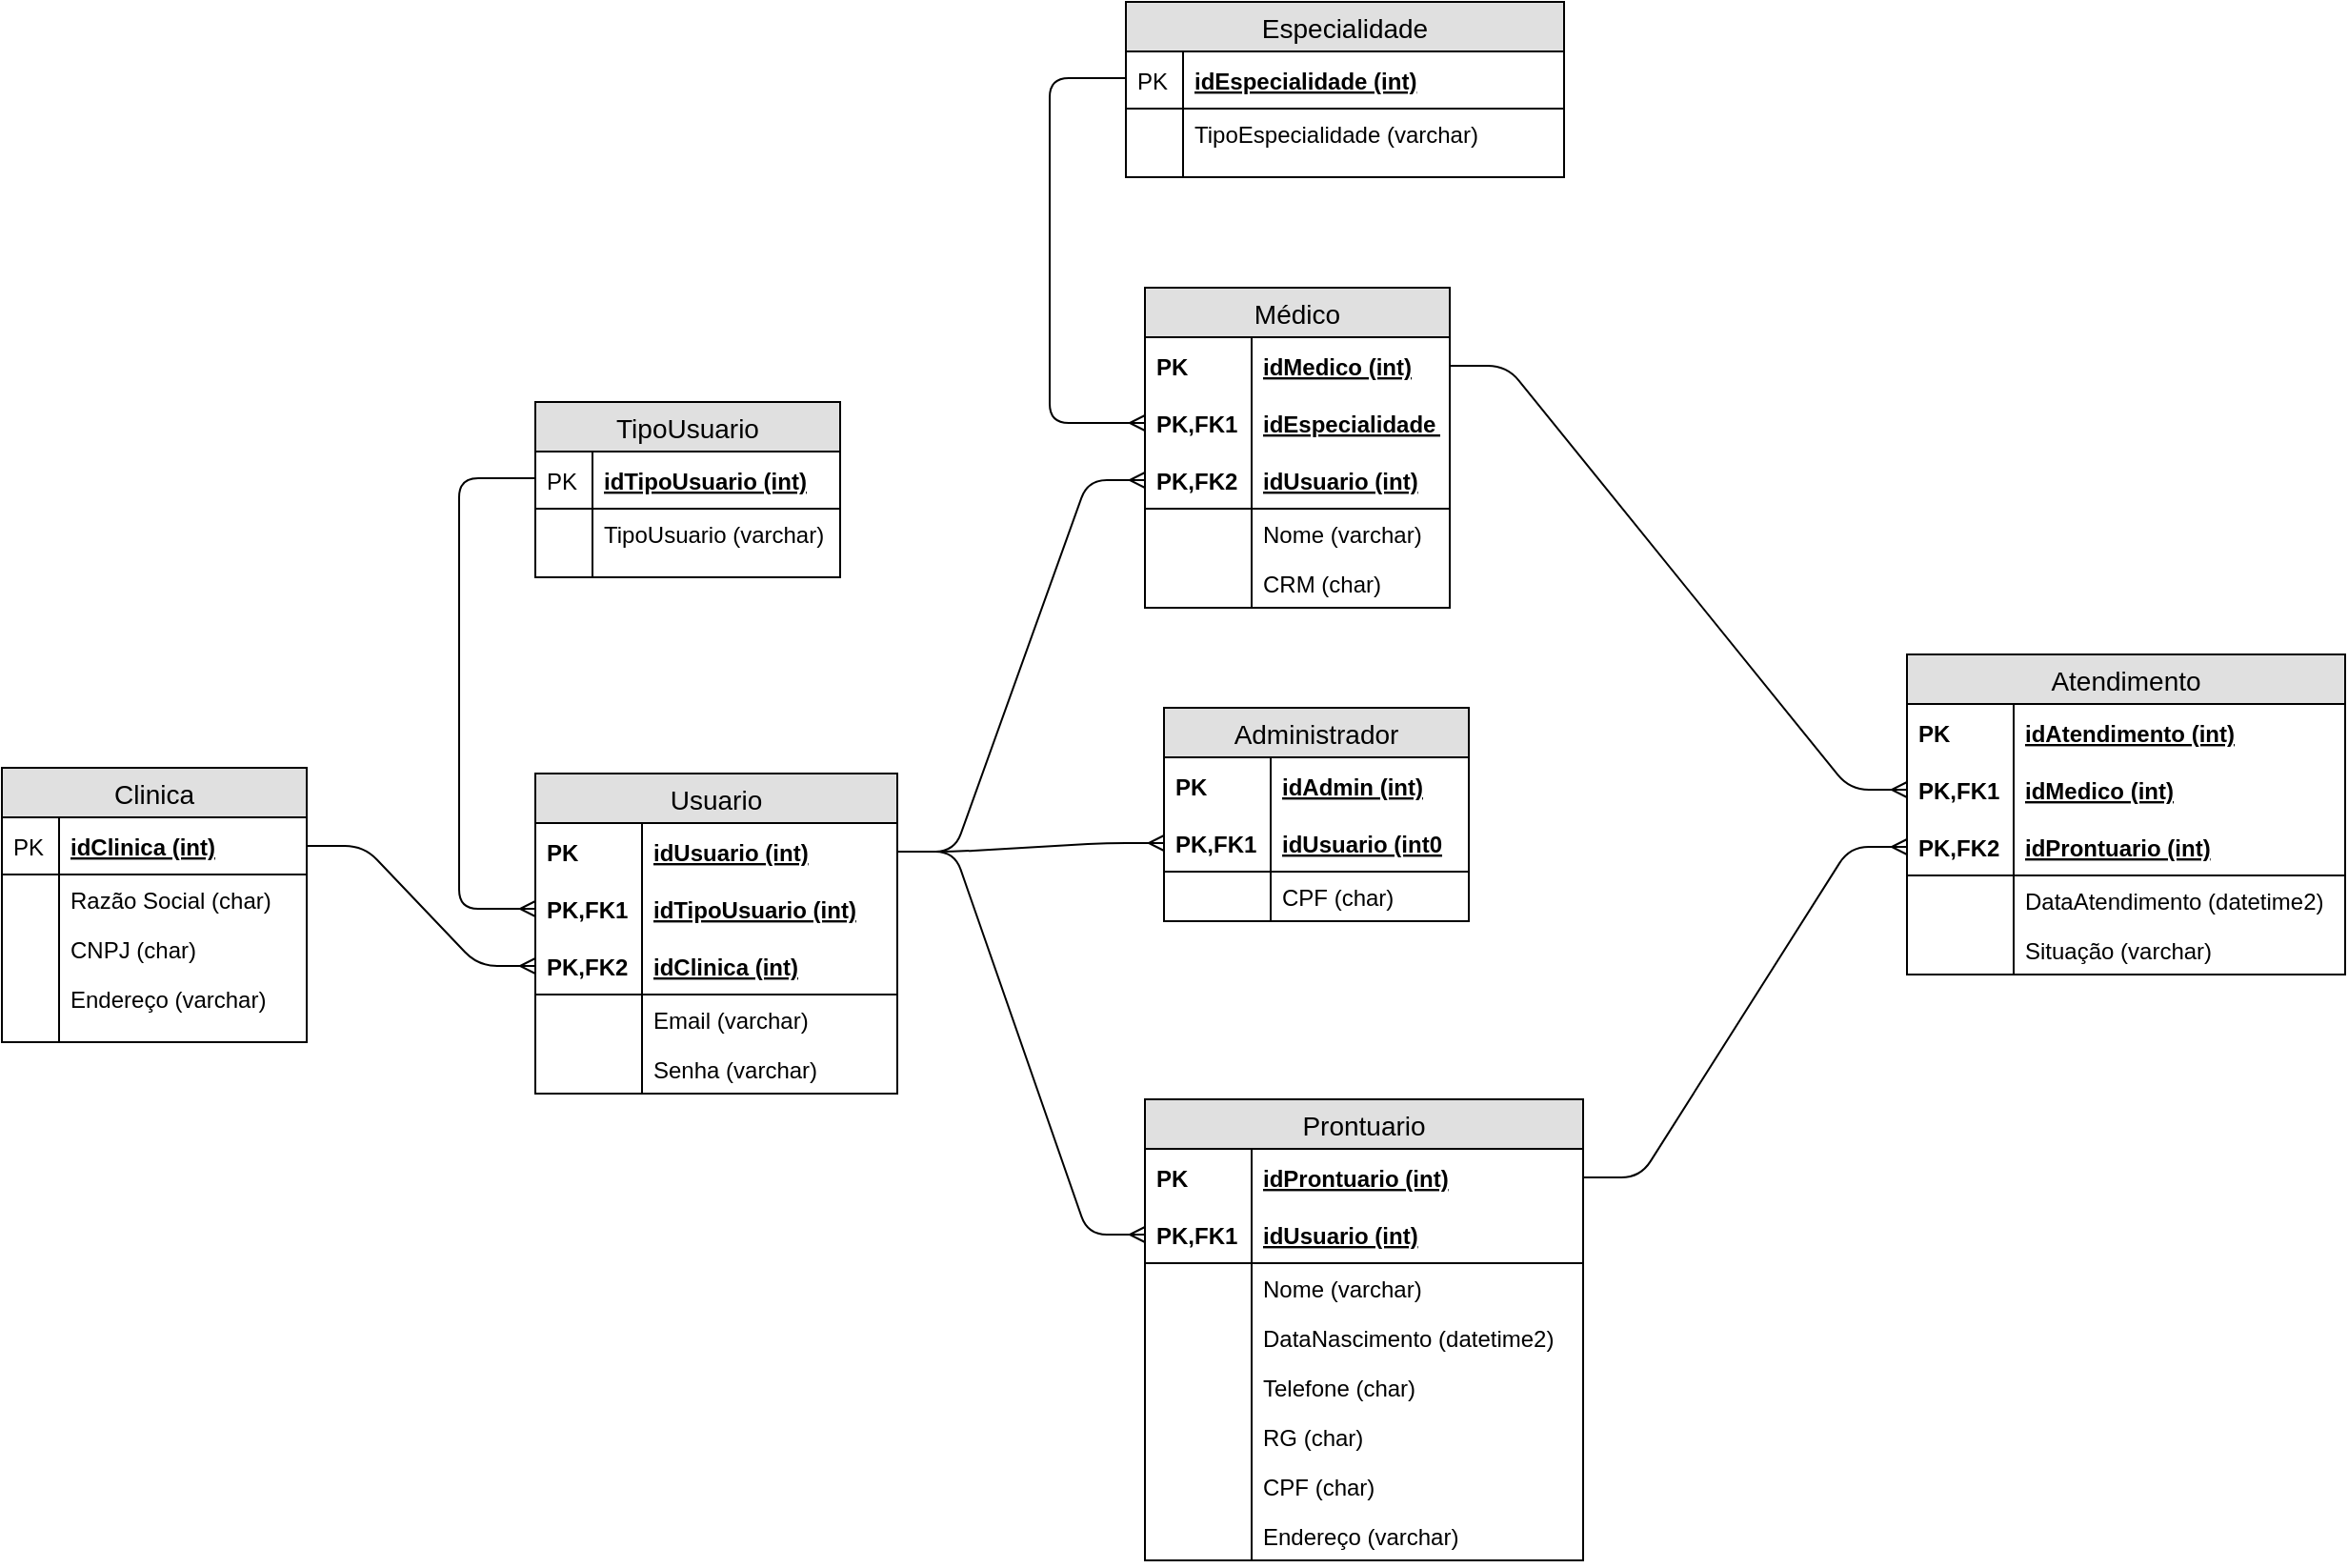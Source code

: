 <mxfile version="12.6.7" type="github" pages="2"><diagram id="nTT28Jv5tT0PlfxG2WVq" name="Lógico"><mxGraphModel dx="1483" dy="846" grid="1" gridSize="10" guides="1" tooltips="1" connect="1" arrows="1" fold="1" page="1" pageScale="1" pageWidth="827" pageHeight="1169" math="0" shadow="0"><root><mxCell id="BSxaCQXPaloeVbBhU0CN-0"/><mxCell id="BSxaCQXPaloeVbBhU0CN-1" parent="BSxaCQXPaloeVbBhU0CN-0"/><mxCell id="BSxaCQXPaloeVbBhU0CN-2" value="Clinica" style="swimlane;fontStyle=0;childLayout=stackLayout;horizontal=1;startSize=26;fillColor=#e0e0e0;horizontalStack=0;resizeParent=1;resizeParentMax=0;resizeLast=0;collapsible=1;marginBottom=0;swimlaneFillColor=#ffffff;align=center;fontSize=14;" parent="BSxaCQXPaloeVbBhU0CN-1" vertex="1"><mxGeometry x="260" y="577" width="160" height="144" as="geometry"/></mxCell><mxCell id="BSxaCQXPaloeVbBhU0CN-3" value="idClinica (int)" style="shape=partialRectangle;top=0;left=0;right=0;bottom=1;align=left;verticalAlign=middle;fillColor=none;spacingLeft=34;spacingRight=4;overflow=hidden;rotatable=0;points=[[0,0.5],[1,0.5]];portConstraint=eastwest;dropTarget=0;fontStyle=5;fontSize=12;" parent="BSxaCQXPaloeVbBhU0CN-2" vertex="1"><mxGeometry y="26" width="160" height="30" as="geometry"/></mxCell><mxCell id="BSxaCQXPaloeVbBhU0CN-4" value="PK" style="shape=partialRectangle;top=0;left=0;bottom=0;fillColor=none;align=left;verticalAlign=middle;spacingLeft=4;spacingRight=4;overflow=hidden;rotatable=0;points=[];portConstraint=eastwest;part=1;fontSize=12;" parent="BSxaCQXPaloeVbBhU0CN-3" vertex="1" connectable="0"><mxGeometry width="30" height="30" as="geometry"/></mxCell><mxCell id="BSxaCQXPaloeVbBhU0CN-5" value="Razão Social (char)" style="shape=partialRectangle;top=0;left=0;right=0;bottom=0;align=left;verticalAlign=top;fillColor=none;spacingLeft=34;spacingRight=4;overflow=hidden;rotatable=0;points=[[0,0.5],[1,0.5]];portConstraint=eastwest;dropTarget=0;fontSize=12;" parent="BSxaCQXPaloeVbBhU0CN-2" vertex="1"><mxGeometry y="56" width="160" height="26" as="geometry"/></mxCell><mxCell id="BSxaCQXPaloeVbBhU0CN-6" value="" style="shape=partialRectangle;top=0;left=0;bottom=0;fillColor=none;align=left;verticalAlign=top;spacingLeft=4;spacingRight=4;overflow=hidden;rotatable=0;points=[];portConstraint=eastwest;part=1;fontSize=12;" parent="BSxaCQXPaloeVbBhU0CN-5" vertex="1" connectable="0"><mxGeometry width="30" height="26" as="geometry"/></mxCell><mxCell id="BSxaCQXPaloeVbBhU0CN-7" value="CNPJ (char)" style="shape=partialRectangle;top=0;left=0;right=0;bottom=0;align=left;verticalAlign=top;fillColor=none;spacingLeft=34;spacingRight=4;overflow=hidden;rotatable=0;points=[[0,0.5],[1,0.5]];portConstraint=eastwest;dropTarget=0;fontSize=12;" parent="BSxaCQXPaloeVbBhU0CN-2" vertex="1"><mxGeometry y="82" width="160" height="26" as="geometry"/></mxCell><mxCell id="BSxaCQXPaloeVbBhU0CN-8" value="" style="shape=partialRectangle;top=0;left=0;bottom=0;fillColor=none;align=left;verticalAlign=top;spacingLeft=4;spacingRight=4;overflow=hidden;rotatable=0;points=[];portConstraint=eastwest;part=1;fontSize=12;" parent="BSxaCQXPaloeVbBhU0CN-7" vertex="1" connectable="0"><mxGeometry width="30" height="26" as="geometry"/></mxCell><mxCell id="BSxaCQXPaloeVbBhU0CN-9" value="Endereço (varchar)" style="shape=partialRectangle;top=0;left=0;right=0;bottom=0;align=left;verticalAlign=top;fillColor=none;spacingLeft=34;spacingRight=4;overflow=hidden;rotatable=0;points=[[0,0.5],[1,0.5]];portConstraint=eastwest;dropTarget=0;fontSize=12;" parent="BSxaCQXPaloeVbBhU0CN-2" vertex="1"><mxGeometry y="108" width="160" height="26" as="geometry"/></mxCell><mxCell id="BSxaCQXPaloeVbBhU0CN-10" value="" style="shape=partialRectangle;top=0;left=0;bottom=0;fillColor=none;align=left;verticalAlign=top;spacingLeft=4;spacingRight=4;overflow=hidden;rotatable=0;points=[];portConstraint=eastwest;part=1;fontSize=12;" parent="BSxaCQXPaloeVbBhU0CN-9" vertex="1" connectable="0"><mxGeometry width="30" height="26" as="geometry"/></mxCell><mxCell id="BSxaCQXPaloeVbBhU0CN-11" value="" style="shape=partialRectangle;top=0;left=0;right=0;bottom=0;align=left;verticalAlign=top;fillColor=none;spacingLeft=34;spacingRight=4;overflow=hidden;rotatable=0;points=[[0,0.5],[1,0.5]];portConstraint=eastwest;dropTarget=0;fontSize=12;" parent="BSxaCQXPaloeVbBhU0CN-2" vertex="1"><mxGeometry y="134" width="160" height="10" as="geometry"/></mxCell><mxCell id="BSxaCQXPaloeVbBhU0CN-12" value="" style="shape=partialRectangle;top=0;left=0;bottom=0;fillColor=none;align=left;verticalAlign=top;spacingLeft=4;spacingRight=4;overflow=hidden;rotatable=0;points=[];portConstraint=eastwest;part=1;fontSize=12;" parent="BSxaCQXPaloeVbBhU0CN-11" vertex="1" connectable="0"><mxGeometry width="30" height="10" as="geometry"/></mxCell><mxCell id="BSxaCQXPaloeVbBhU0CN-13" value="Especialidade" style="swimlane;fontStyle=0;childLayout=stackLayout;horizontal=1;startSize=26;fillColor=#e0e0e0;horizontalStack=0;resizeParent=1;resizeParentMax=0;resizeLast=0;collapsible=1;marginBottom=0;swimlaneFillColor=#ffffff;align=center;fontSize=14;" parent="BSxaCQXPaloeVbBhU0CN-1" vertex="1"><mxGeometry x="850" y="175" width="230" height="92" as="geometry"/></mxCell><mxCell id="BSxaCQXPaloeVbBhU0CN-14" value="idEspecialidade (int)" style="shape=partialRectangle;top=0;left=0;right=0;bottom=1;align=left;verticalAlign=middle;fillColor=none;spacingLeft=34;spacingRight=4;overflow=hidden;rotatable=0;points=[[0,0.5],[1,0.5]];portConstraint=eastwest;dropTarget=0;fontStyle=5;fontSize=12;" parent="BSxaCQXPaloeVbBhU0CN-13" vertex="1"><mxGeometry y="26" width="230" height="30" as="geometry"/></mxCell><mxCell id="BSxaCQXPaloeVbBhU0CN-15" value="PK" style="shape=partialRectangle;top=0;left=0;bottom=0;fillColor=none;align=left;verticalAlign=middle;spacingLeft=4;spacingRight=4;overflow=hidden;rotatable=0;points=[];portConstraint=eastwest;part=1;fontSize=12;" parent="BSxaCQXPaloeVbBhU0CN-14" vertex="1" connectable="0"><mxGeometry width="30" height="30" as="geometry"/></mxCell><mxCell id="BSxaCQXPaloeVbBhU0CN-16" value="TipoEspecialidade (varchar)" style="shape=partialRectangle;top=0;left=0;right=0;bottom=0;align=left;verticalAlign=top;fillColor=none;spacingLeft=34;spacingRight=4;overflow=hidden;rotatable=0;points=[[0,0.5],[1,0.5]];portConstraint=eastwest;dropTarget=0;fontSize=12;" parent="BSxaCQXPaloeVbBhU0CN-13" vertex="1"><mxGeometry y="56" width="230" height="26" as="geometry"/></mxCell><mxCell id="BSxaCQXPaloeVbBhU0CN-17" value="" style="shape=partialRectangle;top=0;left=0;bottom=0;fillColor=none;align=left;verticalAlign=top;spacingLeft=4;spacingRight=4;overflow=hidden;rotatable=0;points=[];portConstraint=eastwest;part=1;fontSize=12;" parent="BSxaCQXPaloeVbBhU0CN-16" vertex="1" connectable="0"><mxGeometry width="30" height="26" as="geometry"/></mxCell><mxCell id="BSxaCQXPaloeVbBhU0CN-22" value="" style="shape=partialRectangle;top=0;left=0;right=0;bottom=0;align=left;verticalAlign=top;fillColor=none;spacingLeft=34;spacingRight=4;overflow=hidden;rotatable=0;points=[[0,0.5],[1,0.5]];portConstraint=eastwest;dropTarget=0;fontSize=12;" parent="BSxaCQXPaloeVbBhU0CN-13" vertex="1"><mxGeometry y="82" width="230" height="10" as="geometry"/></mxCell><mxCell id="BSxaCQXPaloeVbBhU0CN-23" value="" style="shape=partialRectangle;top=0;left=0;bottom=0;fillColor=none;align=left;verticalAlign=top;spacingLeft=4;spacingRight=4;overflow=hidden;rotatable=0;points=[];portConstraint=eastwest;part=1;fontSize=12;" parent="BSxaCQXPaloeVbBhU0CN-22" vertex="1" connectable="0"><mxGeometry width="30" height="10" as="geometry"/></mxCell><mxCell id="w63yWNVk_FKHSc6krIZD-0" value="Médico" style="swimlane;fontStyle=0;childLayout=stackLayout;horizontal=1;startSize=26;fillColor=#e0e0e0;horizontalStack=0;resizeParent=1;resizeParentMax=0;resizeLast=0;collapsible=1;marginBottom=0;swimlaneFillColor=#ffffff;align=center;fontSize=14;" parent="BSxaCQXPaloeVbBhU0CN-1" vertex="1"><mxGeometry x="860" y="325" width="160" height="168" as="geometry"/></mxCell><mxCell id="w63yWNVk_FKHSc6krIZD-1" value="idMedico (int)" style="shape=partialRectangle;top=0;left=0;right=0;bottom=0;align=left;verticalAlign=middle;fillColor=none;spacingLeft=60;spacingRight=4;overflow=hidden;rotatable=0;points=[[0,0.5],[1,0.5]];portConstraint=eastwest;dropTarget=0;fontStyle=5;fontSize=12;" parent="w63yWNVk_FKHSc6krIZD-0" vertex="1"><mxGeometry y="26" width="160" height="30" as="geometry"/></mxCell><mxCell id="w63yWNVk_FKHSc6krIZD-2" value="PK" style="shape=partialRectangle;fontStyle=1;top=0;left=0;bottom=0;fillColor=none;align=left;verticalAlign=middle;spacingLeft=4;spacingRight=4;overflow=hidden;rotatable=0;points=[];portConstraint=eastwest;part=1;fontSize=12;" parent="w63yWNVk_FKHSc6krIZD-1" vertex="1" connectable="0"><mxGeometry width="56" height="30" as="geometry"/></mxCell><mxCell id="w63yWNVk_FKHSc6krIZD-7" value="idEspecialidade (int)" style="shape=partialRectangle;top=0;left=0;right=0;bottom=0;align=left;verticalAlign=middle;fillColor=none;spacingLeft=60;spacingRight=4;overflow=hidden;rotatable=0;points=[[0,0.5],[1,0.5]];portConstraint=eastwest;dropTarget=0;fontStyle=5;fontSize=12;" parent="w63yWNVk_FKHSc6krIZD-0" vertex="1"><mxGeometry y="56" width="160" height="30" as="geometry"/></mxCell><mxCell id="w63yWNVk_FKHSc6krIZD-8" value="PK,FK1" style="shape=partialRectangle;fontStyle=1;top=0;left=0;bottom=0;fillColor=none;align=left;verticalAlign=middle;spacingLeft=4;spacingRight=4;overflow=hidden;rotatable=0;points=[];portConstraint=eastwest;part=1;fontSize=12;" parent="w63yWNVk_FKHSc6krIZD-7" vertex="1" connectable="0"><mxGeometry width="56" height="30" as="geometry"/></mxCell><mxCell id="w63yWNVk_FKHSc6krIZD-3" value="idUsuario (int)" style="shape=partialRectangle;top=0;left=0;right=0;bottom=1;align=left;verticalAlign=middle;fillColor=none;spacingLeft=60;spacingRight=4;overflow=hidden;rotatable=0;points=[[0,0.5],[1,0.5]];portConstraint=eastwest;dropTarget=0;fontStyle=5;fontSize=12;" parent="w63yWNVk_FKHSc6krIZD-0" vertex="1"><mxGeometry y="86" width="160" height="30" as="geometry"/></mxCell><mxCell id="w63yWNVk_FKHSc6krIZD-4" value="PK,FK2" style="shape=partialRectangle;fontStyle=1;top=0;left=0;bottom=0;fillColor=none;align=left;verticalAlign=middle;spacingLeft=4;spacingRight=4;overflow=hidden;rotatable=0;points=[];portConstraint=eastwest;part=1;fontSize=12;" parent="w63yWNVk_FKHSc6krIZD-3" vertex="1" connectable="0"><mxGeometry width="56" height="30" as="geometry"/></mxCell><mxCell id="w63yWNVk_FKHSc6krIZD-5" value="Nome (varchar)" style="shape=partialRectangle;top=0;left=0;right=0;bottom=0;align=left;verticalAlign=top;fillColor=none;spacingLeft=60;spacingRight=4;overflow=hidden;rotatable=0;points=[[0,0.5],[1,0.5]];portConstraint=eastwest;dropTarget=0;fontSize=12;" parent="w63yWNVk_FKHSc6krIZD-0" vertex="1"><mxGeometry y="116" width="160" height="26" as="geometry"/></mxCell><mxCell id="w63yWNVk_FKHSc6krIZD-6" value="" style="shape=partialRectangle;top=0;left=0;bottom=0;fillColor=none;align=left;verticalAlign=top;spacingLeft=4;spacingRight=4;overflow=hidden;rotatable=0;points=[];portConstraint=eastwest;part=1;fontSize=12;" parent="w63yWNVk_FKHSc6krIZD-5" vertex="1" connectable="0"><mxGeometry width="56" height="26" as="geometry"/></mxCell><mxCell id="RXLQBipr7AGqCN27KHSq-40" value="CRM (char)" style="shape=partialRectangle;top=0;left=0;right=0;bottom=0;align=left;verticalAlign=top;fillColor=none;spacingLeft=60;spacingRight=4;overflow=hidden;rotatable=0;points=[[0,0.5],[1,0.5]];portConstraint=eastwest;dropTarget=0;fontSize=12;" parent="w63yWNVk_FKHSc6krIZD-0" vertex="1"><mxGeometry y="142" width="160" height="26" as="geometry"/></mxCell><mxCell id="RXLQBipr7AGqCN27KHSq-41" value="" style="shape=partialRectangle;top=0;left=0;bottom=0;fillColor=none;align=left;verticalAlign=top;spacingLeft=4;spacingRight=4;overflow=hidden;rotatable=0;points=[];portConstraint=eastwest;part=1;fontSize=12;" parent="RXLQBipr7AGqCN27KHSq-40" vertex="1" connectable="0"><mxGeometry width="56" height="26" as="geometry"/></mxCell><mxCell id="w63yWNVk_FKHSc6krIZD-13" value="Atendimento" style="swimlane;fontStyle=0;childLayout=stackLayout;horizontal=1;startSize=26;fillColor=#e0e0e0;horizontalStack=0;resizeParent=1;resizeParentMax=0;resizeLast=0;collapsible=1;marginBottom=0;swimlaneFillColor=#ffffff;align=center;fontSize=14;" parent="BSxaCQXPaloeVbBhU0CN-1" vertex="1"><mxGeometry x="1260" y="517.5" width="230" height="168" as="geometry"/></mxCell><mxCell id="w63yWNVk_FKHSc6krIZD-14" value="idAtendimento (int)" style="shape=partialRectangle;top=0;left=0;right=0;bottom=0;align=left;verticalAlign=middle;fillColor=none;spacingLeft=60;spacingRight=4;overflow=hidden;rotatable=0;points=[[0,0.5],[1,0.5]];portConstraint=eastwest;dropTarget=0;fontStyle=5;fontSize=12;" parent="w63yWNVk_FKHSc6krIZD-13" vertex="1"><mxGeometry y="26" width="230" height="30" as="geometry"/></mxCell><mxCell id="w63yWNVk_FKHSc6krIZD-15" value="PK" style="shape=partialRectangle;fontStyle=1;top=0;left=0;bottom=0;fillColor=none;align=left;verticalAlign=middle;spacingLeft=4;spacingRight=4;overflow=hidden;rotatable=0;points=[];portConstraint=eastwest;part=1;fontSize=12;" parent="w63yWNVk_FKHSc6krIZD-14" vertex="1" connectable="0"><mxGeometry width="56" height="30" as="geometry"/></mxCell><mxCell id="w63yWNVk_FKHSc6krIZD-20" value="idMedico (int)" style="shape=partialRectangle;top=0;left=0;right=0;bottom=0;align=left;verticalAlign=middle;fillColor=none;spacingLeft=60;spacingRight=4;overflow=hidden;rotatable=0;points=[[0,0.5],[1,0.5]];portConstraint=eastwest;dropTarget=0;fontStyle=5;fontSize=12;" parent="w63yWNVk_FKHSc6krIZD-13" vertex="1"><mxGeometry y="56" width="230" height="30" as="geometry"/></mxCell><mxCell id="w63yWNVk_FKHSc6krIZD-21" value="PK,FK1" style="shape=partialRectangle;fontStyle=1;top=0;left=0;bottom=0;fillColor=none;align=left;verticalAlign=middle;spacingLeft=4;spacingRight=4;overflow=hidden;rotatable=0;points=[];portConstraint=eastwest;part=1;fontSize=12;" parent="w63yWNVk_FKHSc6krIZD-20" vertex="1" connectable="0"><mxGeometry width="56" height="30" as="geometry"/></mxCell><mxCell id="w63yWNVk_FKHSc6krIZD-16" value="idProntuario (int)" style="shape=partialRectangle;top=0;left=0;right=0;bottom=1;align=left;verticalAlign=middle;fillColor=none;spacingLeft=60;spacingRight=4;overflow=hidden;rotatable=0;points=[[0,0.5],[1,0.5]];portConstraint=eastwest;dropTarget=0;fontStyle=5;fontSize=12;" parent="w63yWNVk_FKHSc6krIZD-13" vertex="1"><mxGeometry y="86" width="230" height="30" as="geometry"/></mxCell><mxCell id="w63yWNVk_FKHSc6krIZD-17" value="PK,FK2" style="shape=partialRectangle;fontStyle=1;top=0;left=0;bottom=0;fillColor=none;align=left;verticalAlign=middle;spacingLeft=4;spacingRight=4;overflow=hidden;rotatable=0;points=[];portConstraint=eastwest;part=1;fontSize=12;" parent="w63yWNVk_FKHSc6krIZD-16" vertex="1" connectable="0"><mxGeometry width="56" height="30" as="geometry"/></mxCell><mxCell id="w63yWNVk_FKHSc6krIZD-18" value="DataAtendimento (datetime2)" style="shape=partialRectangle;top=0;left=0;right=0;bottom=0;align=left;verticalAlign=top;fillColor=none;spacingLeft=60;spacingRight=4;overflow=hidden;rotatable=0;points=[[0,0.5],[1,0.5]];portConstraint=eastwest;dropTarget=0;fontSize=12;" parent="w63yWNVk_FKHSc6krIZD-13" vertex="1"><mxGeometry y="116" width="230" height="26" as="geometry"/></mxCell><mxCell id="w63yWNVk_FKHSc6krIZD-19" value="" style="shape=partialRectangle;top=0;left=0;bottom=0;fillColor=none;align=left;verticalAlign=top;spacingLeft=4;spacingRight=4;overflow=hidden;rotatable=0;points=[];portConstraint=eastwest;part=1;fontSize=12;" parent="w63yWNVk_FKHSc6krIZD-18" vertex="1" connectable="0"><mxGeometry width="56" height="26" as="geometry"/></mxCell><mxCell id="w63yWNVk_FKHSc6krIZD-22" value="Situação (varchar)" style="shape=partialRectangle;top=0;left=0;right=0;bottom=0;align=left;verticalAlign=top;fillColor=none;spacingLeft=60;spacingRight=4;overflow=hidden;rotatable=0;points=[[0,0.5],[1,0.5]];portConstraint=eastwest;dropTarget=0;fontSize=12;" parent="w63yWNVk_FKHSc6krIZD-13" vertex="1"><mxGeometry y="142" width="230" height="26" as="geometry"/></mxCell><mxCell id="w63yWNVk_FKHSc6krIZD-23" value="" style="shape=partialRectangle;top=0;left=0;bottom=0;fillColor=none;align=left;verticalAlign=top;spacingLeft=4;spacingRight=4;overflow=hidden;rotatable=0;points=[];portConstraint=eastwest;part=1;fontSize=12;" parent="w63yWNVk_FKHSc6krIZD-22" vertex="1" connectable="0"><mxGeometry width="56" height="26" as="geometry"/></mxCell><mxCell id="w63yWNVk_FKHSc6krIZD-63" value="TipoUsuario" style="swimlane;fontStyle=0;childLayout=stackLayout;horizontal=1;startSize=26;fillColor=#e0e0e0;horizontalStack=0;resizeParent=1;resizeParentMax=0;resizeLast=0;collapsible=1;marginBottom=0;swimlaneFillColor=#ffffff;align=center;fontSize=14;" parent="BSxaCQXPaloeVbBhU0CN-1" vertex="1"><mxGeometry x="540" y="385" width="160" height="92" as="geometry"/></mxCell><mxCell id="RXLQBipr7AGqCN27KHSq-2" value="" style="edgeStyle=elbowEdgeStyle;fontSize=12;html=1;endArrow=ERmany;entryX=0;entryY=0.5;entryDx=0;entryDy=0;" parent="w63yWNVk_FKHSc6krIZD-63" target="RXLQBipr7AGqCN27KHSq-6" edge="1"><mxGeometry width="100" height="100" relative="1" as="geometry"><mxPoint y="40" as="sourcePoint"/><mxPoint x="-10" y="260" as="targetPoint"/><Array as="points"><mxPoint x="-40" y="260"/><mxPoint x="-50" y="250"/><mxPoint x="-50" y="140"/></Array></mxGeometry></mxCell><mxCell id="w63yWNVk_FKHSc6krIZD-64" value="idTipoUsuario (int)" style="shape=partialRectangle;top=0;left=0;right=0;bottom=1;align=left;verticalAlign=middle;fillColor=none;spacingLeft=34;spacingRight=4;overflow=hidden;rotatable=0;points=[[0,0.5],[1,0.5]];portConstraint=eastwest;dropTarget=0;fontStyle=5;fontSize=12;" parent="w63yWNVk_FKHSc6krIZD-63" vertex="1"><mxGeometry y="26" width="160" height="30" as="geometry"/></mxCell><mxCell id="w63yWNVk_FKHSc6krIZD-65" value="PK" style="shape=partialRectangle;top=0;left=0;bottom=0;fillColor=none;align=left;verticalAlign=middle;spacingLeft=4;spacingRight=4;overflow=hidden;rotatable=0;points=[];portConstraint=eastwest;part=1;fontSize=12;" parent="w63yWNVk_FKHSc6krIZD-64" vertex="1" connectable="0"><mxGeometry width="30" height="30" as="geometry"/></mxCell><mxCell id="w63yWNVk_FKHSc6krIZD-66" value="TipoUsuario (varchar)" style="shape=partialRectangle;top=0;left=0;right=0;bottom=0;align=left;verticalAlign=top;fillColor=none;spacingLeft=34;spacingRight=4;overflow=hidden;rotatable=0;points=[[0,0.5],[1,0.5]];portConstraint=eastwest;dropTarget=0;fontSize=12;" parent="w63yWNVk_FKHSc6krIZD-63" vertex="1"><mxGeometry y="56" width="160" height="26" as="geometry"/></mxCell><mxCell id="w63yWNVk_FKHSc6krIZD-67" value="" style="shape=partialRectangle;top=0;left=0;bottom=0;fillColor=none;align=left;verticalAlign=top;spacingLeft=4;spacingRight=4;overflow=hidden;rotatable=0;points=[];portConstraint=eastwest;part=1;fontSize=12;" parent="w63yWNVk_FKHSc6krIZD-66" vertex="1" connectable="0"><mxGeometry width="30" height="26" as="geometry"/></mxCell><mxCell id="w63yWNVk_FKHSc6krIZD-72" value="" style="shape=partialRectangle;top=0;left=0;right=0;bottom=0;align=left;verticalAlign=top;fillColor=none;spacingLeft=34;spacingRight=4;overflow=hidden;rotatable=0;points=[[0,0.5],[1,0.5]];portConstraint=eastwest;dropTarget=0;fontSize=12;" parent="w63yWNVk_FKHSc6krIZD-63" vertex="1"><mxGeometry y="82" width="160" height="10" as="geometry"/></mxCell><mxCell id="w63yWNVk_FKHSc6krIZD-73" value="" style="shape=partialRectangle;top=0;left=0;bottom=0;fillColor=none;align=left;verticalAlign=top;spacingLeft=4;spacingRight=4;overflow=hidden;rotatable=0;points=[];portConstraint=eastwest;part=1;fontSize=12;" parent="w63yWNVk_FKHSc6krIZD-72" vertex="1" connectable="0"><mxGeometry width="30" height="10" as="geometry"/></mxCell><mxCell id="w63yWNVk_FKHSc6krIZD-76" value="Usuario" style="swimlane;fontStyle=0;childLayout=stackLayout;horizontal=1;startSize=26;fillColor=#e0e0e0;horizontalStack=0;resizeParent=1;resizeParentMax=0;resizeLast=0;collapsible=1;marginBottom=0;swimlaneFillColor=#ffffff;align=center;fontSize=14;" parent="BSxaCQXPaloeVbBhU0CN-1" vertex="1"><mxGeometry x="540" y="580" width="190" height="168" as="geometry"/></mxCell><mxCell id="w63yWNVk_FKHSc6krIZD-77" value="idUsuario (int)" style="shape=partialRectangle;top=0;left=0;right=0;bottom=0;align=left;verticalAlign=middle;fillColor=none;spacingLeft=60;spacingRight=4;overflow=hidden;rotatable=0;points=[[0,0.5],[1,0.5]];portConstraint=eastwest;dropTarget=0;fontStyle=5;fontSize=12;" parent="w63yWNVk_FKHSc6krIZD-76" vertex="1"><mxGeometry y="26" width="190" height="30" as="geometry"/></mxCell><mxCell id="w63yWNVk_FKHSc6krIZD-78" value="PK" style="shape=partialRectangle;fontStyle=1;top=0;left=0;bottom=0;fillColor=none;align=left;verticalAlign=middle;spacingLeft=4;spacingRight=4;overflow=hidden;rotatable=0;points=[];portConstraint=eastwest;part=1;fontSize=12;" parent="w63yWNVk_FKHSc6krIZD-77" vertex="1" connectable="0"><mxGeometry width="56" height="30" as="geometry"/></mxCell><mxCell id="RXLQBipr7AGqCN27KHSq-6" value="idTipoUsuario (int)" style="shape=partialRectangle;top=0;left=0;right=0;bottom=0;align=left;verticalAlign=middle;fillColor=none;spacingLeft=60;spacingRight=4;overflow=hidden;rotatable=0;points=[[0,0.5],[1,0.5]];portConstraint=eastwest;dropTarget=0;fontStyle=5;fontSize=12;" parent="w63yWNVk_FKHSc6krIZD-76" vertex="1"><mxGeometry y="56" width="190" height="30" as="geometry"/></mxCell><mxCell id="RXLQBipr7AGqCN27KHSq-7" value="PK,FK1" style="shape=partialRectangle;fontStyle=1;top=0;left=0;bottom=0;fillColor=none;align=left;verticalAlign=middle;spacingLeft=4;spacingRight=4;overflow=hidden;rotatable=0;points=[];portConstraint=eastwest;part=1;fontSize=12;" parent="RXLQBipr7AGqCN27KHSq-6" vertex="1" connectable="0"><mxGeometry width="56" height="30" as="geometry"/></mxCell><mxCell id="w63yWNVk_FKHSc6krIZD-79" value="idClinica (int)" style="shape=partialRectangle;top=0;left=0;right=0;bottom=1;align=left;verticalAlign=middle;fillColor=none;spacingLeft=60;spacingRight=4;overflow=hidden;rotatable=0;points=[[0,0.5],[1,0.5]];portConstraint=eastwest;dropTarget=0;fontStyle=5;fontSize=12;" parent="w63yWNVk_FKHSc6krIZD-76" vertex="1"><mxGeometry y="86" width="190" height="30" as="geometry"/></mxCell><mxCell id="w63yWNVk_FKHSc6krIZD-80" value="PK,FK2" style="shape=partialRectangle;fontStyle=1;top=0;left=0;bottom=0;fillColor=none;align=left;verticalAlign=middle;spacingLeft=4;spacingRight=4;overflow=hidden;rotatable=0;points=[];portConstraint=eastwest;part=1;fontSize=12;" parent="w63yWNVk_FKHSc6krIZD-79" vertex="1" connectable="0"><mxGeometry width="56" height="30" as="geometry"/></mxCell><mxCell id="w63yWNVk_FKHSc6krIZD-83" value="Email (varchar)" style="shape=partialRectangle;top=0;left=0;right=0;bottom=0;align=left;verticalAlign=top;fillColor=none;spacingLeft=60;spacingRight=4;overflow=hidden;rotatable=0;points=[[0,0.5],[1,0.5]];portConstraint=eastwest;dropTarget=0;fontSize=12;" parent="w63yWNVk_FKHSc6krIZD-76" vertex="1"><mxGeometry y="116" width="190" height="26" as="geometry"/></mxCell><mxCell id="w63yWNVk_FKHSc6krIZD-84" value="" style="shape=partialRectangle;top=0;left=0;bottom=0;fillColor=none;align=left;verticalAlign=top;spacingLeft=4;spacingRight=4;overflow=hidden;rotatable=0;points=[];portConstraint=eastwest;part=1;fontSize=12;" parent="w63yWNVk_FKHSc6krIZD-83" vertex="1" connectable="0"><mxGeometry width="56" height="26" as="geometry"/></mxCell><mxCell id="RXLQBipr7AGqCN27KHSq-14" value="Senha (varchar)" style="shape=partialRectangle;top=0;left=0;right=0;bottom=0;align=left;verticalAlign=top;fillColor=none;spacingLeft=60;spacingRight=4;overflow=hidden;rotatable=0;points=[[0,0.5],[1,0.5]];portConstraint=eastwest;dropTarget=0;fontSize=12;" parent="w63yWNVk_FKHSc6krIZD-76" vertex="1"><mxGeometry y="142" width="190" height="26" as="geometry"/></mxCell><mxCell id="RXLQBipr7AGqCN27KHSq-15" value="" style="shape=partialRectangle;top=0;left=0;bottom=0;fillColor=none;align=left;verticalAlign=top;spacingLeft=4;spacingRight=4;overflow=hidden;rotatable=0;points=[];portConstraint=eastwest;part=1;fontSize=12;" parent="RXLQBipr7AGqCN27KHSq-14" vertex="1" connectable="0"><mxGeometry width="56" height="26" as="geometry"/></mxCell><mxCell id="w63yWNVk_FKHSc6krIZD-89" value="Prontuario" style="swimlane;fontStyle=0;childLayout=stackLayout;horizontal=1;startSize=26;fillColor=#e0e0e0;horizontalStack=0;resizeParent=1;resizeParentMax=0;resizeLast=0;collapsible=1;marginBottom=0;swimlaneFillColor=#ffffff;align=center;fontSize=14;" parent="BSxaCQXPaloeVbBhU0CN-1" vertex="1"><mxGeometry x="860" y="751" width="230" height="242" as="geometry"/></mxCell><mxCell id="w63yWNVk_FKHSc6krIZD-90" value="idProntuario (int)" style="shape=partialRectangle;top=0;left=0;right=0;bottom=0;align=left;verticalAlign=middle;fillColor=none;spacingLeft=60;spacingRight=4;overflow=hidden;rotatable=0;points=[[0,0.5],[1,0.5]];portConstraint=eastwest;dropTarget=0;fontStyle=5;fontSize=12;" parent="w63yWNVk_FKHSc6krIZD-89" vertex="1"><mxGeometry y="26" width="230" height="30" as="geometry"/></mxCell><mxCell id="w63yWNVk_FKHSc6krIZD-91" value="PK" style="shape=partialRectangle;fontStyle=1;top=0;left=0;bottom=0;fillColor=none;align=left;verticalAlign=middle;spacingLeft=4;spacingRight=4;overflow=hidden;rotatable=0;points=[];portConstraint=eastwest;part=1;fontSize=12;" parent="w63yWNVk_FKHSc6krIZD-90" vertex="1" connectable="0"><mxGeometry width="56" height="30" as="geometry"/></mxCell><mxCell id="w63yWNVk_FKHSc6krIZD-92" value="idUsuario (int)" style="shape=partialRectangle;top=0;left=0;right=0;bottom=1;align=left;verticalAlign=middle;fillColor=none;spacingLeft=60;spacingRight=4;overflow=hidden;rotatable=0;points=[[0,0.5],[1,0.5]];portConstraint=eastwest;dropTarget=0;fontStyle=5;fontSize=12;" parent="w63yWNVk_FKHSc6krIZD-89" vertex="1"><mxGeometry y="56" width="230" height="30" as="geometry"/></mxCell><mxCell id="w63yWNVk_FKHSc6krIZD-93" value="PK,FK1" style="shape=partialRectangle;fontStyle=1;top=0;left=0;bottom=0;fillColor=none;align=left;verticalAlign=middle;spacingLeft=4;spacingRight=4;overflow=hidden;rotatable=0;points=[];portConstraint=eastwest;part=1;fontSize=12;" parent="w63yWNVk_FKHSc6krIZD-92" vertex="1" connectable="0"><mxGeometry width="56" height="30" as="geometry"/></mxCell><mxCell id="w63yWNVk_FKHSc6krIZD-94" value="Nome (varchar)" style="shape=partialRectangle;top=0;left=0;right=0;bottom=0;align=left;verticalAlign=top;fillColor=none;spacingLeft=60;spacingRight=4;overflow=hidden;rotatable=0;points=[[0,0.5],[1,0.5]];portConstraint=eastwest;dropTarget=0;fontSize=12;" parent="w63yWNVk_FKHSc6krIZD-89" vertex="1"><mxGeometry y="86" width="230" height="26" as="geometry"/></mxCell><mxCell id="w63yWNVk_FKHSc6krIZD-95" value="" style="shape=partialRectangle;top=0;left=0;bottom=0;fillColor=none;align=left;verticalAlign=top;spacingLeft=4;spacingRight=4;overflow=hidden;rotatable=0;points=[];portConstraint=eastwest;part=1;fontSize=12;" parent="w63yWNVk_FKHSc6krIZD-94" vertex="1" connectable="0"><mxGeometry width="56" height="26" as="geometry"/></mxCell><mxCell id="RXLQBipr7AGqCN27KHSq-42" value="DataNascimento (datetime2)" style="shape=partialRectangle;top=0;left=0;right=0;bottom=0;align=left;verticalAlign=top;fillColor=none;spacingLeft=60;spacingRight=4;overflow=hidden;rotatable=0;points=[[0,0.5],[1,0.5]];portConstraint=eastwest;dropTarget=0;fontSize=12;" parent="w63yWNVk_FKHSc6krIZD-89" vertex="1"><mxGeometry y="112" width="230" height="26" as="geometry"/></mxCell><mxCell id="RXLQBipr7AGqCN27KHSq-43" value="" style="shape=partialRectangle;top=0;left=0;bottom=0;fillColor=none;align=left;verticalAlign=top;spacingLeft=4;spacingRight=4;overflow=hidden;rotatable=0;points=[];portConstraint=eastwest;part=1;fontSize=12;" parent="RXLQBipr7AGqCN27KHSq-42" vertex="1" connectable="0"><mxGeometry width="56" height="26" as="geometry"/></mxCell><mxCell id="w63yWNVk_FKHSc6krIZD-96" value="Telefone (char)" style="shape=partialRectangle;top=0;left=0;right=0;bottom=0;align=left;verticalAlign=top;fillColor=none;spacingLeft=60;spacingRight=4;overflow=hidden;rotatable=0;points=[[0,0.5],[1,0.5]];portConstraint=eastwest;dropTarget=0;fontSize=12;" parent="w63yWNVk_FKHSc6krIZD-89" vertex="1"><mxGeometry y="138" width="230" height="26" as="geometry"/></mxCell><mxCell id="w63yWNVk_FKHSc6krIZD-97" value="" style="shape=partialRectangle;top=0;left=0;bottom=0;fillColor=none;align=left;verticalAlign=top;spacingLeft=4;spacingRight=4;overflow=hidden;rotatable=0;points=[];portConstraint=eastwest;part=1;fontSize=12;" parent="w63yWNVk_FKHSc6krIZD-96" vertex="1" connectable="0"><mxGeometry width="56" height="26" as="geometry"/></mxCell><mxCell id="w63yWNVk_FKHSc6krIZD-98" value="RG (char)" style="shape=partialRectangle;top=0;left=0;right=0;bottom=0;align=left;verticalAlign=top;fillColor=none;spacingLeft=60;spacingRight=4;overflow=hidden;rotatable=0;points=[[0,0.5],[1,0.5]];portConstraint=eastwest;dropTarget=0;fontSize=12;" parent="w63yWNVk_FKHSc6krIZD-89" vertex="1"><mxGeometry y="164" width="230" height="26" as="geometry"/></mxCell><mxCell id="w63yWNVk_FKHSc6krIZD-99" value="" style="shape=partialRectangle;top=0;left=0;bottom=0;fillColor=none;align=left;verticalAlign=top;spacingLeft=4;spacingRight=4;overflow=hidden;rotatable=0;points=[];portConstraint=eastwest;part=1;fontSize=12;" parent="w63yWNVk_FKHSc6krIZD-98" vertex="1" connectable="0"><mxGeometry width="56" height="26" as="geometry"/></mxCell><mxCell id="w63yWNVk_FKHSc6krIZD-100" value="CPF (char)" style="shape=partialRectangle;top=0;left=0;right=0;bottom=0;align=left;verticalAlign=top;fillColor=none;spacingLeft=60;spacingRight=4;overflow=hidden;rotatable=0;points=[[0,0.5],[1,0.5]];portConstraint=eastwest;dropTarget=0;fontSize=12;" parent="w63yWNVk_FKHSc6krIZD-89" vertex="1"><mxGeometry y="190" width="230" height="26" as="geometry"/></mxCell><mxCell id="w63yWNVk_FKHSc6krIZD-101" value="" style="shape=partialRectangle;top=0;left=0;bottom=0;fillColor=none;align=left;verticalAlign=top;spacingLeft=4;spacingRight=4;overflow=hidden;rotatable=0;points=[];portConstraint=eastwest;part=1;fontSize=12;" parent="w63yWNVk_FKHSc6krIZD-100" vertex="1" connectable="0"><mxGeometry width="56" height="26" as="geometry"/></mxCell><mxCell id="w63yWNVk_FKHSc6krIZD-104" value="Endereço (varchar)" style="shape=partialRectangle;top=0;left=0;right=0;bottom=0;align=left;verticalAlign=top;fillColor=none;spacingLeft=60;spacingRight=4;overflow=hidden;rotatable=0;points=[[0,0.5],[1,0.5]];portConstraint=eastwest;dropTarget=0;fontSize=12;" parent="w63yWNVk_FKHSc6krIZD-89" vertex="1"><mxGeometry y="216" width="230" height="26" as="geometry"/></mxCell><mxCell id="w63yWNVk_FKHSc6krIZD-105" value="" style="shape=partialRectangle;top=0;left=0;bottom=0;fillColor=none;align=left;verticalAlign=top;spacingLeft=4;spacingRight=4;overflow=hidden;rotatable=0;points=[];portConstraint=eastwest;part=1;fontSize=12;" parent="w63yWNVk_FKHSc6krIZD-104" vertex="1" connectable="0"><mxGeometry width="56" height="26" as="geometry"/></mxCell><mxCell id="RXLQBipr7AGqCN27KHSq-1" value="" style="edgeStyle=entityRelationEdgeStyle;fontSize=12;html=1;endArrow=ERmany;entryX=0;entryY=0.5;entryDx=0;entryDy=0;exitX=1;exitY=0.5;exitDx=0;exitDy=0;" parent="BSxaCQXPaloeVbBhU0CN-1" source="w63yWNVk_FKHSc6krIZD-77" target="w63yWNVk_FKHSc6krIZD-3" edge="1"><mxGeometry width="100" height="100" relative="1" as="geometry"><mxPoint x="730" y="545" as="sourcePoint"/><mxPoint x="800" y="535" as="targetPoint"/></mxGeometry></mxCell><mxCell id="RXLQBipr7AGqCN27KHSq-3" value="" style="edgeStyle=entityRelationEdgeStyle;fontSize=12;html=1;endArrow=ERmany;exitX=1;exitY=0.5;exitDx=0;exitDy=0;" parent="BSxaCQXPaloeVbBhU0CN-1" source="w63yWNVk_FKHSc6krIZD-1" target="w63yWNVk_FKHSc6krIZD-20" edge="1"><mxGeometry width="100" height="100" relative="1" as="geometry"><mxPoint x="420" y="875" as="sourcePoint"/><mxPoint x="520" y="775" as="targetPoint"/></mxGeometry></mxCell><mxCell id="RXLQBipr7AGqCN27KHSq-5" value="" style="edgeStyle=elbowEdgeStyle;fontSize=12;html=1;endArrow=ERmany;entryX=0;entryY=0.5;entryDx=0;entryDy=0;" parent="BSxaCQXPaloeVbBhU0CN-1" target="w63yWNVk_FKHSc6krIZD-7" edge="1"><mxGeometry width="100" height="100" relative="1" as="geometry"><mxPoint x="850" y="215" as="sourcePoint"/><mxPoint x="950" y="115" as="targetPoint"/><Array as="points"><mxPoint x="810" y="315"/></Array></mxGeometry></mxCell><mxCell id="RXLQBipr7AGqCN27KHSq-8" value="" style="edgeStyle=entityRelationEdgeStyle;fontSize=12;html=1;endArrow=ERmany;entryX=0;entryY=0.5;entryDx=0;entryDy=0;" parent="BSxaCQXPaloeVbBhU0CN-1" source="BSxaCQXPaloeVbBhU0CN-3" target="w63yWNVk_FKHSc6krIZD-79" edge="1"><mxGeometry width="100" height="100" relative="1" as="geometry"><mxPoint x="420" y="718" as="sourcePoint"/><mxPoint x="561.421" y="618" as="targetPoint"/></mxGeometry></mxCell><mxCell id="RXLQBipr7AGqCN27KHSq-11" value="" style="edgeStyle=entityRelationEdgeStyle;fontSize=12;html=1;endArrow=ERmany;exitX=1;exitY=0.5;exitDx=0;exitDy=0;" parent="BSxaCQXPaloeVbBhU0CN-1" source="w63yWNVk_FKHSc6krIZD-90" target="w63yWNVk_FKHSc6krIZD-16" edge="1"><mxGeometry width="100" height="100" relative="1" as="geometry"><mxPoint x="1010" y="885" as="sourcePoint"/><mxPoint x="1110" y="785" as="targetPoint"/></mxGeometry></mxCell><mxCell id="RXLQBipr7AGqCN27KHSq-13" value="" style="edgeStyle=entityRelationEdgeStyle;fontSize=12;html=1;endArrow=ERmany;exitX=1;exitY=0.5;exitDx=0;exitDy=0;entryX=0;entryY=0.5;entryDx=0;entryDy=0;" parent="BSxaCQXPaloeVbBhU0CN-1" source="w63yWNVk_FKHSc6krIZD-77" target="w63yWNVk_FKHSc6krIZD-92" edge="1"><mxGeometry width="100" height="100" relative="1" as="geometry"><mxPoint x="700" y="715" as="sourcePoint"/><mxPoint x="850" y="825" as="targetPoint"/></mxGeometry></mxCell><mxCell id="RXLQBipr7AGqCN27KHSq-27" value="Administrador" style="swimlane;fontStyle=0;childLayout=stackLayout;horizontal=1;startSize=26;fillColor=#e0e0e0;horizontalStack=0;resizeParent=1;resizeParentMax=0;resizeLast=0;collapsible=1;marginBottom=0;swimlaneFillColor=#ffffff;align=center;fontSize=14;" parent="BSxaCQXPaloeVbBhU0CN-1" vertex="1"><mxGeometry x="870" y="545.5" width="160" height="112" as="geometry"/></mxCell><mxCell id="RXLQBipr7AGqCN27KHSq-28" value="idAdmin (int)" style="shape=partialRectangle;top=0;left=0;right=0;bottom=0;align=left;verticalAlign=middle;fillColor=none;spacingLeft=60;spacingRight=4;overflow=hidden;rotatable=0;points=[[0,0.5],[1,0.5]];portConstraint=eastwest;dropTarget=0;fontStyle=5;fontSize=12;" parent="RXLQBipr7AGqCN27KHSq-27" vertex="1"><mxGeometry y="26" width="160" height="30" as="geometry"/></mxCell><mxCell id="RXLQBipr7AGqCN27KHSq-29" value="PK" style="shape=partialRectangle;fontStyle=1;top=0;left=0;bottom=0;fillColor=none;align=left;verticalAlign=middle;spacingLeft=4;spacingRight=4;overflow=hidden;rotatable=0;points=[];portConstraint=eastwest;part=1;fontSize=12;" parent="RXLQBipr7AGqCN27KHSq-28" vertex="1" connectable="0"><mxGeometry width="56" height="30" as="geometry"/></mxCell><mxCell id="RXLQBipr7AGqCN27KHSq-30" value="idUsuario (int0" style="shape=partialRectangle;top=0;left=0;right=0;bottom=1;align=left;verticalAlign=middle;fillColor=none;spacingLeft=60;spacingRight=4;overflow=hidden;rotatable=0;points=[[0,0.5],[1,0.5]];portConstraint=eastwest;dropTarget=0;fontStyle=5;fontSize=12;" parent="RXLQBipr7AGqCN27KHSq-27" vertex="1"><mxGeometry y="56" width="160" height="30" as="geometry"/></mxCell><mxCell id="RXLQBipr7AGqCN27KHSq-31" value="PK,FK1" style="shape=partialRectangle;fontStyle=1;top=0;left=0;bottom=0;fillColor=none;align=left;verticalAlign=middle;spacingLeft=4;spacingRight=4;overflow=hidden;rotatable=0;points=[];portConstraint=eastwest;part=1;fontSize=12;" parent="RXLQBipr7AGqCN27KHSq-30" vertex="1" connectable="0"><mxGeometry width="56" height="30" as="geometry"/></mxCell><mxCell id="RXLQBipr7AGqCN27KHSq-38" value="CPF (char)" style="shape=partialRectangle;top=0;left=0;right=0;bottom=0;align=left;verticalAlign=top;fillColor=none;spacingLeft=60;spacingRight=4;overflow=hidden;rotatable=0;points=[[0,0.5],[1,0.5]];portConstraint=eastwest;dropTarget=0;fontSize=12;" parent="RXLQBipr7AGqCN27KHSq-27" vertex="1"><mxGeometry y="86" width="160" height="26" as="geometry"/></mxCell><mxCell id="RXLQBipr7AGqCN27KHSq-39" value="" style="shape=partialRectangle;top=0;left=0;bottom=0;fillColor=none;align=left;verticalAlign=top;spacingLeft=4;spacingRight=4;overflow=hidden;rotatable=0;points=[];portConstraint=eastwest;part=1;fontSize=12;" parent="RXLQBipr7AGqCN27KHSq-38" vertex="1" connectable="0"><mxGeometry width="56" height="26" as="geometry"/></mxCell><mxCell id="RXLQBipr7AGqCN27KHSq-34" value="" style="edgeStyle=entityRelationEdgeStyle;fontSize=12;html=1;endArrow=ERmany;exitX=1;exitY=0.5;exitDx=0;exitDy=0;entryX=0;entryY=0.5;entryDx=0;entryDy=0;" parent="BSxaCQXPaloeVbBhU0CN-1" source="w63yWNVk_FKHSc6krIZD-77" target="RXLQBipr7AGqCN27KHSq-30" edge="1"><mxGeometry width="100" height="100" relative="1" as="geometry"><mxPoint x="710" y="688" as="sourcePoint"/><mxPoint x="810" y="588" as="targetPoint"/></mxGeometry></mxCell></root></mxGraphModel></diagram><diagram id="VGvcV8DtO9WByWFzShlv" name="Conceitual"><mxGraphModel dx="1730" dy="2156" grid="1" gridSize="10" guides="1" tooltips="1" connect="1" arrows="1" fold="1" page="1" pageScale="1" pageWidth="827" pageHeight="1169" math="0" shadow="0"><root><mxCell id="I908EzxrZFLarYhylb05-0"/><mxCell id="I908EzxrZFLarYhylb05-1" parent="I908EzxrZFLarYhylb05-0"/><mxCell id="I908EzxrZFLarYhylb05-2" style="edgeStyle=orthogonalEdgeStyle;rounded=0;orthogonalLoop=1;jettySize=auto;html=1;exitX=0.5;exitY=1;exitDx=0;exitDy=0;entryX=0.5;entryY=0;entryDx=0;entryDy=0;endArrow=none;endFill=0;" edge="1" parent="I908EzxrZFLarYhylb05-1" source="I908EzxrZFLarYhylb05-16" target="I908EzxrZFLarYhylb05-11"><mxGeometry relative="1" as="geometry"/></mxCell><mxCell id="I908EzxrZFLarYhylb05-3" value="Clínica" style="rounded=0;whiteSpace=wrap;html=1;" vertex="1" parent="I908EzxrZFLarYhylb05-1"><mxGeometry x="329.86" y="-1020" width="120" height="60" as="geometry"/></mxCell><mxCell id="I908EzxrZFLarYhylb05-4" style="edgeStyle=orthogonalEdgeStyle;rounded=0;orthogonalLoop=1;jettySize=auto;html=1;exitX=0.5;exitY=1;exitDx=0;exitDy=0;entryX=0;entryY=0.5;entryDx=0;entryDy=0;endArrow=none;endFill=0;" edge="1" parent="I908EzxrZFLarYhylb05-1" source="I908EzxrZFLarYhylb05-20"><mxGeometry relative="1" as="geometry"><mxPoint x="329.86" y="-250" as="targetPoint"/></mxGeometry></mxCell><mxCell id="I908EzxrZFLarYhylb05-5" value="Prontuário" style="rounded=0;whiteSpace=wrap;html=1;" vertex="1" parent="I908EzxrZFLarYhylb05-1"><mxGeometry x="56.86" y="-500" width="120" height="60" as="geometry"/></mxCell><mxCell id="I908EzxrZFLarYhylb05-6" style="edgeStyle=orthogonalEdgeStyle;rounded=0;orthogonalLoop=1;jettySize=auto;html=1;exitX=0.5;exitY=1;exitDx=0;exitDy=0;entryX=1;entryY=0.5;entryDx=0;entryDy=0;endArrow=none;endFill=0;" edge="1" parent="I908EzxrZFLarYhylb05-1" source="I908EzxrZFLarYhylb05-18"><mxGeometry relative="1" as="geometry"><mxPoint x="449.86" y="-250" as="targetPoint"/></mxGeometry></mxCell><mxCell id="I908EzxrZFLarYhylb05-7" value="Médico" style="rounded=0;whiteSpace=wrap;html=1;" vertex="1" parent="I908EzxrZFLarYhylb05-1"><mxGeometry x="646.86" y="-500" width="120" height="60" as="geometry"/></mxCell><mxCell id="I908EzxrZFLarYhylb05-8" style="edgeStyle=orthogonalEdgeStyle;rounded=0;orthogonalLoop=1;jettySize=auto;html=1;exitX=0;exitY=0.5;exitDx=0;exitDy=0;entryX=0.5;entryY=0;entryDx=0;entryDy=0;endArrow=none;endFill=0;" edge="1" parent="I908EzxrZFLarYhylb05-1" source="I908EzxrZFLarYhylb05-11" target="I908EzxrZFLarYhylb05-5"><mxGeometry relative="1" as="geometry"/></mxCell><mxCell id="I908EzxrZFLarYhylb05-31" style="edgeStyle=elbowEdgeStyle;rounded=0;orthogonalLoop=1;jettySize=auto;html=1;exitX=1;exitY=0.5;exitDx=0;exitDy=0;entryX=0.5;entryY=1;entryDx=0;entryDy=0;endArrow=none;endFill=0;" edge="1" parent="I908EzxrZFLarYhylb05-1" source="I908EzxrZFLarYhylb05-11" target="I908EzxrZFLarYhylb05-27"><mxGeometry relative="1" as="geometry"><Array as="points"><mxPoint x="706.86" y="-750"/><mxPoint x="676.86" y="-740"/></Array></mxGeometry></mxCell><mxCell id="I908EzxrZFLarYhylb05-34" style="edgeStyle=elbowEdgeStyle;rounded=0;orthogonalLoop=1;jettySize=auto;html=1;exitX=0.5;exitY=1;exitDx=0;exitDy=0;entryX=0.5;entryY=0;entryDx=0;entryDy=0;endArrow=none;endFill=0;" edge="1" parent="I908EzxrZFLarYhylb05-1" source="I908EzxrZFLarYhylb05-11" target="I908EzxrZFLarYhylb05-32"><mxGeometry relative="1" as="geometry"/></mxCell><mxCell id="I908EzxrZFLarYhylb05-11" value="Usuario" style="rounded=0;whiteSpace=wrap;html=1;" vertex="1" parent="I908EzxrZFLarYhylb05-1"><mxGeometry x="329.86" y="-730" width="120" height="60" as="geometry"/></mxCell><mxCell id="I908EzxrZFLarYhylb05-29" style="edgeStyle=elbowEdgeStyle;rounded=0;orthogonalLoop=1;jettySize=auto;html=1;exitX=0.5;exitY=1;exitDx=0;exitDy=0;entryX=0.5;entryY=0;entryDx=0;entryDy=0;endArrow=none;endFill=0;" edge="1" parent="I908EzxrZFLarYhylb05-1" source="I908EzxrZFLarYhylb05-12" target="I908EzxrZFLarYhylb05-27"><mxGeometry relative="1" as="geometry"/></mxCell><mxCell id="I908EzxrZFLarYhylb05-12" value="TipoUsuario" style="rounded=0;whiteSpace=wrap;html=1;" vertex="1" parent="I908EzxrZFLarYhylb05-1"><mxGeometry x="646.86" y="-1020" width="120" height="60" as="geometry"/></mxCell><mxCell id="I908EzxrZFLarYhylb05-13" style="edgeStyle=orthogonalEdgeStyle;rounded=0;orthogonalLoop=1;jettySize=auto;html=1;exitX=1;exitY=0.5;exitDx=0;exitDy=0;endArrow=none;endFill=0;" edge="1" parent="I908EzxrZFLarYhylb05-1" source="I908EzxrZFLarYhylb05-24"><mxGeometry relative="1" as="geometry"><mxPoint x="646.86" y="-463" as="targetPoint"/><Array as="points"><mxPoint x="646.86" y="-470"/></Array></mxGeometry></mxCell><mxCell id="I908EzxrZFLarYhylb05-14" value="Especialidade" style="rounded=0;whiteSpace=wrap;html=1;" vertex="1" parent="I908EzxrZFLarYhylb05-1"><mxGeometry x="329.86" y="-500" width="120" height="60" as="geometry"/></mxCell><mxCell id="I908EzxrZFLarYhylb05-15" value="Possui" style="rhombus;whiteSpace=wrap;html=1;" vertex="1" parent="I908EzxrZFLarYhylb05-1"><mxGeometry x="76.86" y="-680" width="80" height="80" as="geometry"/></mxCell><mxCell id="I908EzxrZFLarYhylb05-16" value="Possui" style="rhombus;whiteSpace=wrap;html=1;" vertex="1" parent="I908EzxrZFLarYhylb05-1"><mxGeometry x="349.86" y="-890" width="80" height="80" as="geometry"/></mxCell><mxCell id="I908EzxrZFLarYhylb05-17" style="edgeStyle=orthogonalEdgeStyle;rounded=0;orthogonalLoop=1;jettySize=auto;html=1;exitX=0.5;exitY=1;exitDx=0;exitDy=0;entryX=0.5;entryY=0;entryDx=0;entryDy=0;endArrow=none;endFill=0;" edge="1" parent="I908EzxrZFLarYhylb05-1" source="I908EzxrZFLarYhylb05-3" target="I908EzxrZFLarYhylb05-16"><mxGeometry relative="1" as="geometry"><mxPoint x="389.86" y="-960" as="sourcePoint"/><mxPoint x="389.86" y="-730" as="targetPoint"/></mxGeometry></mxCell><mxCell id="I908EzxrZFLarYhylb05-18" value="Possui" style="rhombus;whiteSpace=wrap;html=1;" vertex="1" parent="I908EzxrZFLarYhylb05-1"><mxGeometry x="666.86" y="-380" width="80" height="80" as="geometry"/></mxCell><mxCell id="I908EzxrZFLarYhylb05-19" style="edgeStyle=orthogonalEdgeStyle;rounded=0;orthogonalLoop=1;jettySize=auto;html=1;exitX=0.5;exitY=1;exitDx=0;exitDy=0;entryX=0.5;entryY=0;entryDx=0;entryDy=0;endArrow=none;endFill=0;" edge="1" parent="I908EzxrZFLarYhylb05-1" source="I908EzxrZFLarYhylb05-7" target="I908EzxrZFLarYhylb05-18"><mxGeometry relative="1" as="geometry"><mxPoint x="706.86" y="-440" as="sourcePoint"/><mxPoint x="449.86" y="-250" as="targetPoint"/></mxGeometry></mxCell><mxCell id="I908EzxrZFLarYhylb05-20" value="Possui" style="rhombus;whiteSpace=wrap;html=1;" vertex="1" parent="I908EzxrZFLarYhylb05-1"><mxGeometry x="76.86" y="-380" width="80" height="80" as="geometry"/></mxCell><mxCell id="I908EzxrZFLarYhylb05-21" style="edgeStyle=orthogonalEdgeStyle;rounded=0;orthogonalLoop=1;jettySize=auto;html=1;exitX=0.5;exitY=1;exitDx=0;exitDy=0;endArrow=none;endFill=0;entryX=0.5;entryY=0;entryDx=0;entryDy=0;" edge="1" parent="I908EzxrZFLarYhylb05-1" source="I908EzxrZFLarYhylb05-5" target="I908EzxrZFLarYhylb05-20"><mxGeometry relative="1" as="geometry"><mxPoint x="116.86" y="-440" as="sourcePoint"/><mxPoint x="116.86" y="-390" as="targetPoint"/></mxGeometry></mxCell><mxCell id="I908EzxrZFLarYhylb05-30" style="edgeStyle=elbowEdgeStyle;rounded=0;orthogonalLoop=1;jettySize=auto;html=1;exitX=0.5;exitY=1;exitDx=0;exitDy=0;endArrow=none;endFill=0;" edge="1" parent="I908EzxrZFLarYhylb05-1" source="I908EzxrZFLarYhylb05-22"><mxGeometry relative="1" as="geometry"><mxPoint x="706.86" y="-500" as="targetPoint"/><Array as="points"><mxPoint x="706.86" y="-500"/></Array></mxGeometry></mxCell><mxCell id="I908EzxrZFLarYhylb05-22" value="Possui" style="rhombus;whiteSpace=wrap;html=1;" vertex="1" parent="I908EzxrZFLarYhylb05-1"><mxGeometry x="666.86" y="-660" width="80" height="80" as="geometry"/></mxCell><mxCell id="I908EzxrZFLarYhylb05-23" style="edgeStyle=orthogonalEdgeStyle;rounded=0;orthogonalLoop=1;jettySize=auto;html=1;exitX=1;exitY=0.5;exitDx=0;exitDy=0;entryX=0.5;entryY=0;entryDx=0;entryDy=0;endArrow=none;endFill=0;" edge="1" parent="I908EzxrZFLarYhylb05-1" source="I908EzxrZFLarYhylb05-11" target="I908EzxrZFLarYhylb05-22"><mxGeometry relative="1" as="geometry"><mxPoint x="449.86" y="-700" as="sourcePoint"/><mxPoint x="706.86" y="-500" as="targetPoint"/><Array as="points"><mxPoint x="449.86" y="-690"/><mxPoint x="706.86" y="-690"/></Array></mxGeometry></mxCell><mxCell id="I908EzxrZFLarYhylb05-24" value="Possui" style="rhombus;whiteSpace=wrap;html=1;" vertex="1" parent="I908EzxrZFLarYhylb05-1"><mxGeometry x="506.86" y="-510" width="80" height="80" as="geometry"/></mxCell><mxCell id="I908EzxrZFLarYhylb05-25" style="edgeStyle=orthogonalEdgeStyle;rounded=0;orthogonalLoop=1;jettySize=auto;html=1;exitX=1;exitY=0.5;exitDx=0;exitDy=0;endArrow=none;endFill=0;" edge="1" parent="I908EzxrZFLarYhylb05-1" source="I908EzxrZFLarYhylb05-14" target="I908EzxrZFLarYhylb05-24"><mxGeometry relative="1" as="geometry"><mxPoint x="449.86" y="-470" as="sourcePoint"/><mxPoint x="646.86" y="-463" as="targetPoint"/></mxGeometry></mxCell><mxCell id="I908EzxrZFLarYhylb05-27" value="&lt;div&gt;Possui&lt;/div&gt;" style="rhombus;whiteSpace=wrap;html=1;" vertex="1" parent="I908EzxrZFLarYhylb05-1"><mxGeometry x="676.86" y="-860" width="60" height="60" as="geometry"/></mxCell><mxCell id="I908EzxrZFLarYhylb05-28" value="Atendimento" style="rounded=0;whiteSpace=wrap;html=1;" vertex="1" parent="I908EzxrZFLarYhylb05-1"><mxGeometry x="329.86" y="-300" width="120" height="60" as="geometry"/></mxCell><mxCell id="I908EzxrZFLarYhylb05-35" style="edgeStyle=elbowEdgeStyle;rounded=0;orthogonalLoop=1;jettySize=auto;html=1;exitX=0.5;exitY=1;exitDx=0;exitDy=0;entryX=0.5;entryY=0;entryDx=0;entryDy=0;endArrow=none;endFill=0;" edge="1" parent="I908EzxrZFLarYhylb05-1" source="I908EzxrZFLarYhylb05-32" target="I908EzxrZFLarYhylb05-33"><mxGeometry relative="1" as="geometry"/></mxCell><mxCell id="I908EzxrZFLarYhylb05-32" value="&lt;div&gt;Possui&lt;/div&gt;" style="rhombus;whiteSpace=wrap;html=1;" vertex="1" parent="I908EzxrZFLarYhylb05-1"><mxGeometry x="359.86" y="-650" width="60" height="60" as="geometry"/></mxCell><mxCell id="I908EzxrZFLarYhylb05-33" value="Administrador" style="rounded=0;whiteSpace=wrap;html=1;" vertex="1" parent="I908EzxrZFLarYhylb05-1"><mxGeometry x="329.86" y="-570" width="120" height="60" as="geometry"/></mxCell><mxCell id="eTzoG_XJbUGKG9XYMc5z-0" value="1" style="text;html=1;align=center;verticalAlign=middle;resizable=0;points=[];autosize=1;" vertex="1" parent="I908EzxrZFLarYhylb05-1"><mxGeometry x="429.86" y="-952" width="20" height="20" as="geometry"/></mxCell><mxCell id="eTzoG_XJbUGKG9XYMc5z-1" value="N" style="text;html=1;align=center;verticalAlign=middle;resizable=0;points=[];autosize=1;" vertex="1" parent="I908EzxrZFLarYhylb05-1"><mxGeometry x="429.86" y="-760" width="20" height="20" as="geometry"/></mxCell><mxCell id="eTzoG_XJbUGKG9XYMc5z-2" value="1" style="text;html=1;align=center;verticalAlign=middle;resizable=0;points=[];autosize=1;" vertex="1" parent="I908EzxrZFLarYhylb05-1"><mxGeometry x="463.86" y="-730" width="20" height="20" as="geometry"/></mxCell><mxCell id="eTzoG_XJbUGKG9XYMc5z-3" value="1" style="text;html=1;align=center;verticalAlign=middle;resizable=0;points=[];autosize=1;" vertex="1" parent="I908EzxrZFLarYhylb05-1"><mxGeometry x="656.86" y="-952" width="20" height="20" as="geometry"/></mxCell><mxCell id="eTzoG_XJbUGKG9XYMc5z-4" value="1" style="text;html=1;align=center;verticalAlign=middle;resizable=0;points=[];autosize=1;" vertex="1" parent="I908EzxrZFLarYhylb05-1"><mxGeometry x="463.86" y="-680" width="20" height="20" as="geometry"/></mxCell><mxCell id="eTzoG_XJbUGKG9XYMc5z-5" value="1" style="text;html=1;align=center;verticalAlign=middle;resizable=0;points=[];autosize=1;" vertex="1" parent="I908EzxrZFLarYhylb05-1"><mxGeometry x="646.86" y="-530" width="20" height="20" as="geometry"/></mxCell><mxCell id="eTzoG_XJbUGKG9XYMc5z-6" value="1" style="text;html=1;align=center;verticalAlign=middle;resizable=0;points=[];autosize=1;" vertex="1" parent="I908EzxrZFLarYhylb05-1"><mxGeometry x="296.86" y="-690" width="20" height="20" as="geometry"/></mxCell><mxCell id="eTzoG_XJbUGKG9XYMc5z-9" value="1" style="text;html=1;align=center;verticalAlign=middle;resizable=0;points=[];autosize=1;" vertex="1" parent="I908EzxrZFLarYhylb05-1"><mxGeometry x="339.86" y="-660" width="20" height="20" as="geometry"/></mxCell><mxCell id="eTzoG_XJbUGKG9XYMc5z-10" value="1" style="text;html=1;align=center;verticalAlign=middle;resizable=0;points=[];autosize=1;" vertex="1" parent="I908EzxrZFLarYhylb05-1"><mxGeometry x="339.86" y="-600" width="20" height="20" as="geometry"/></mxCell><mxCell id="eTzoG_XJbUGKG9XYMc5z-13" value="1" style="text;html=1;align=center;verticalAlign=middle;resizable=0;points=[];autosize=1;" vertex="1" parent="I908EzxrZFLarYhylb05-1"><mxGeometry x="156.86" y="-530" width="20" height="20" as="geometry"/></mxCell><mxCell id="otCTSc2rYlVCFq8g_5JC-0" value="1" style="text;html=1;align=center;verticalAlign=middle;resizable=0;points=[];autosize=1;" vertex="1" parent="I908EzxrZFLarYhylb05-1"><mxGeometry x="616.86" y="-500" width="20" height="20" as="geometry"/></mxCell><mxCell id="otCTSc2rYlVCFq8g_5JC-1" value="1" style="text;html=1;align=center;verticalAlign=middle;resizable=0;points=[];autosize=1;" vertex="1" parent="I908EzxrZFLarYhylb05-1"><mxGeometry x="463.86" y="-500" width="20" height="20" as="geometry"/></mxCell><mxCell id="otCTSc2rYlVCFq8g_5JC-2" value="1" style="text;html=1;align=center;verticalAlign=middle;resizable=0;points=[];autosize=1;" vertex="1" parent="I908EzxrZFLarYhylb05-1"><mxGeometry x="656.86" y="-430" width="20" height="20" as="geometry"/></mxCell><mxCell id="otCTSc2rYlVCFq8g_5JC-3" value="N" style="text;html=1;align=center;verticalAlign=middle;resizable=0;points=[];autosize=1;" vertex="1" parent="I908EzxrZFLarYhylb05-1"><mxGeometry x="463.86" y="-300" width="20" height="20" as="geometry"/></mxCell><mxCell id="otCTSc2rYlVCFq8g_5JC-4" value="1" style="text;html=1;align=center;verticalAlign=middle;resizable=0;points=[];autosize=1;" vertex="1" parent="I908EzxrZFLarYhylb05-1"><mxGeometry x="156.86" y="-430" width="20" height="20" as="geometry"/></mxCell><mxCell id="otCTSc2rYlVCFq8g_5JC-5" value="N" style="text;html=1;align=center;verticalAlign=middle;resizable=0;points=[];autosize=1;" vertex="1" parent="I908EzxrZFLarYhylb05-1"><mxGeometry x="296.86" y="-300" width="20" height="20" as="geometry"/></mxCell></root></mxGraphModel></diagram></mxfile>